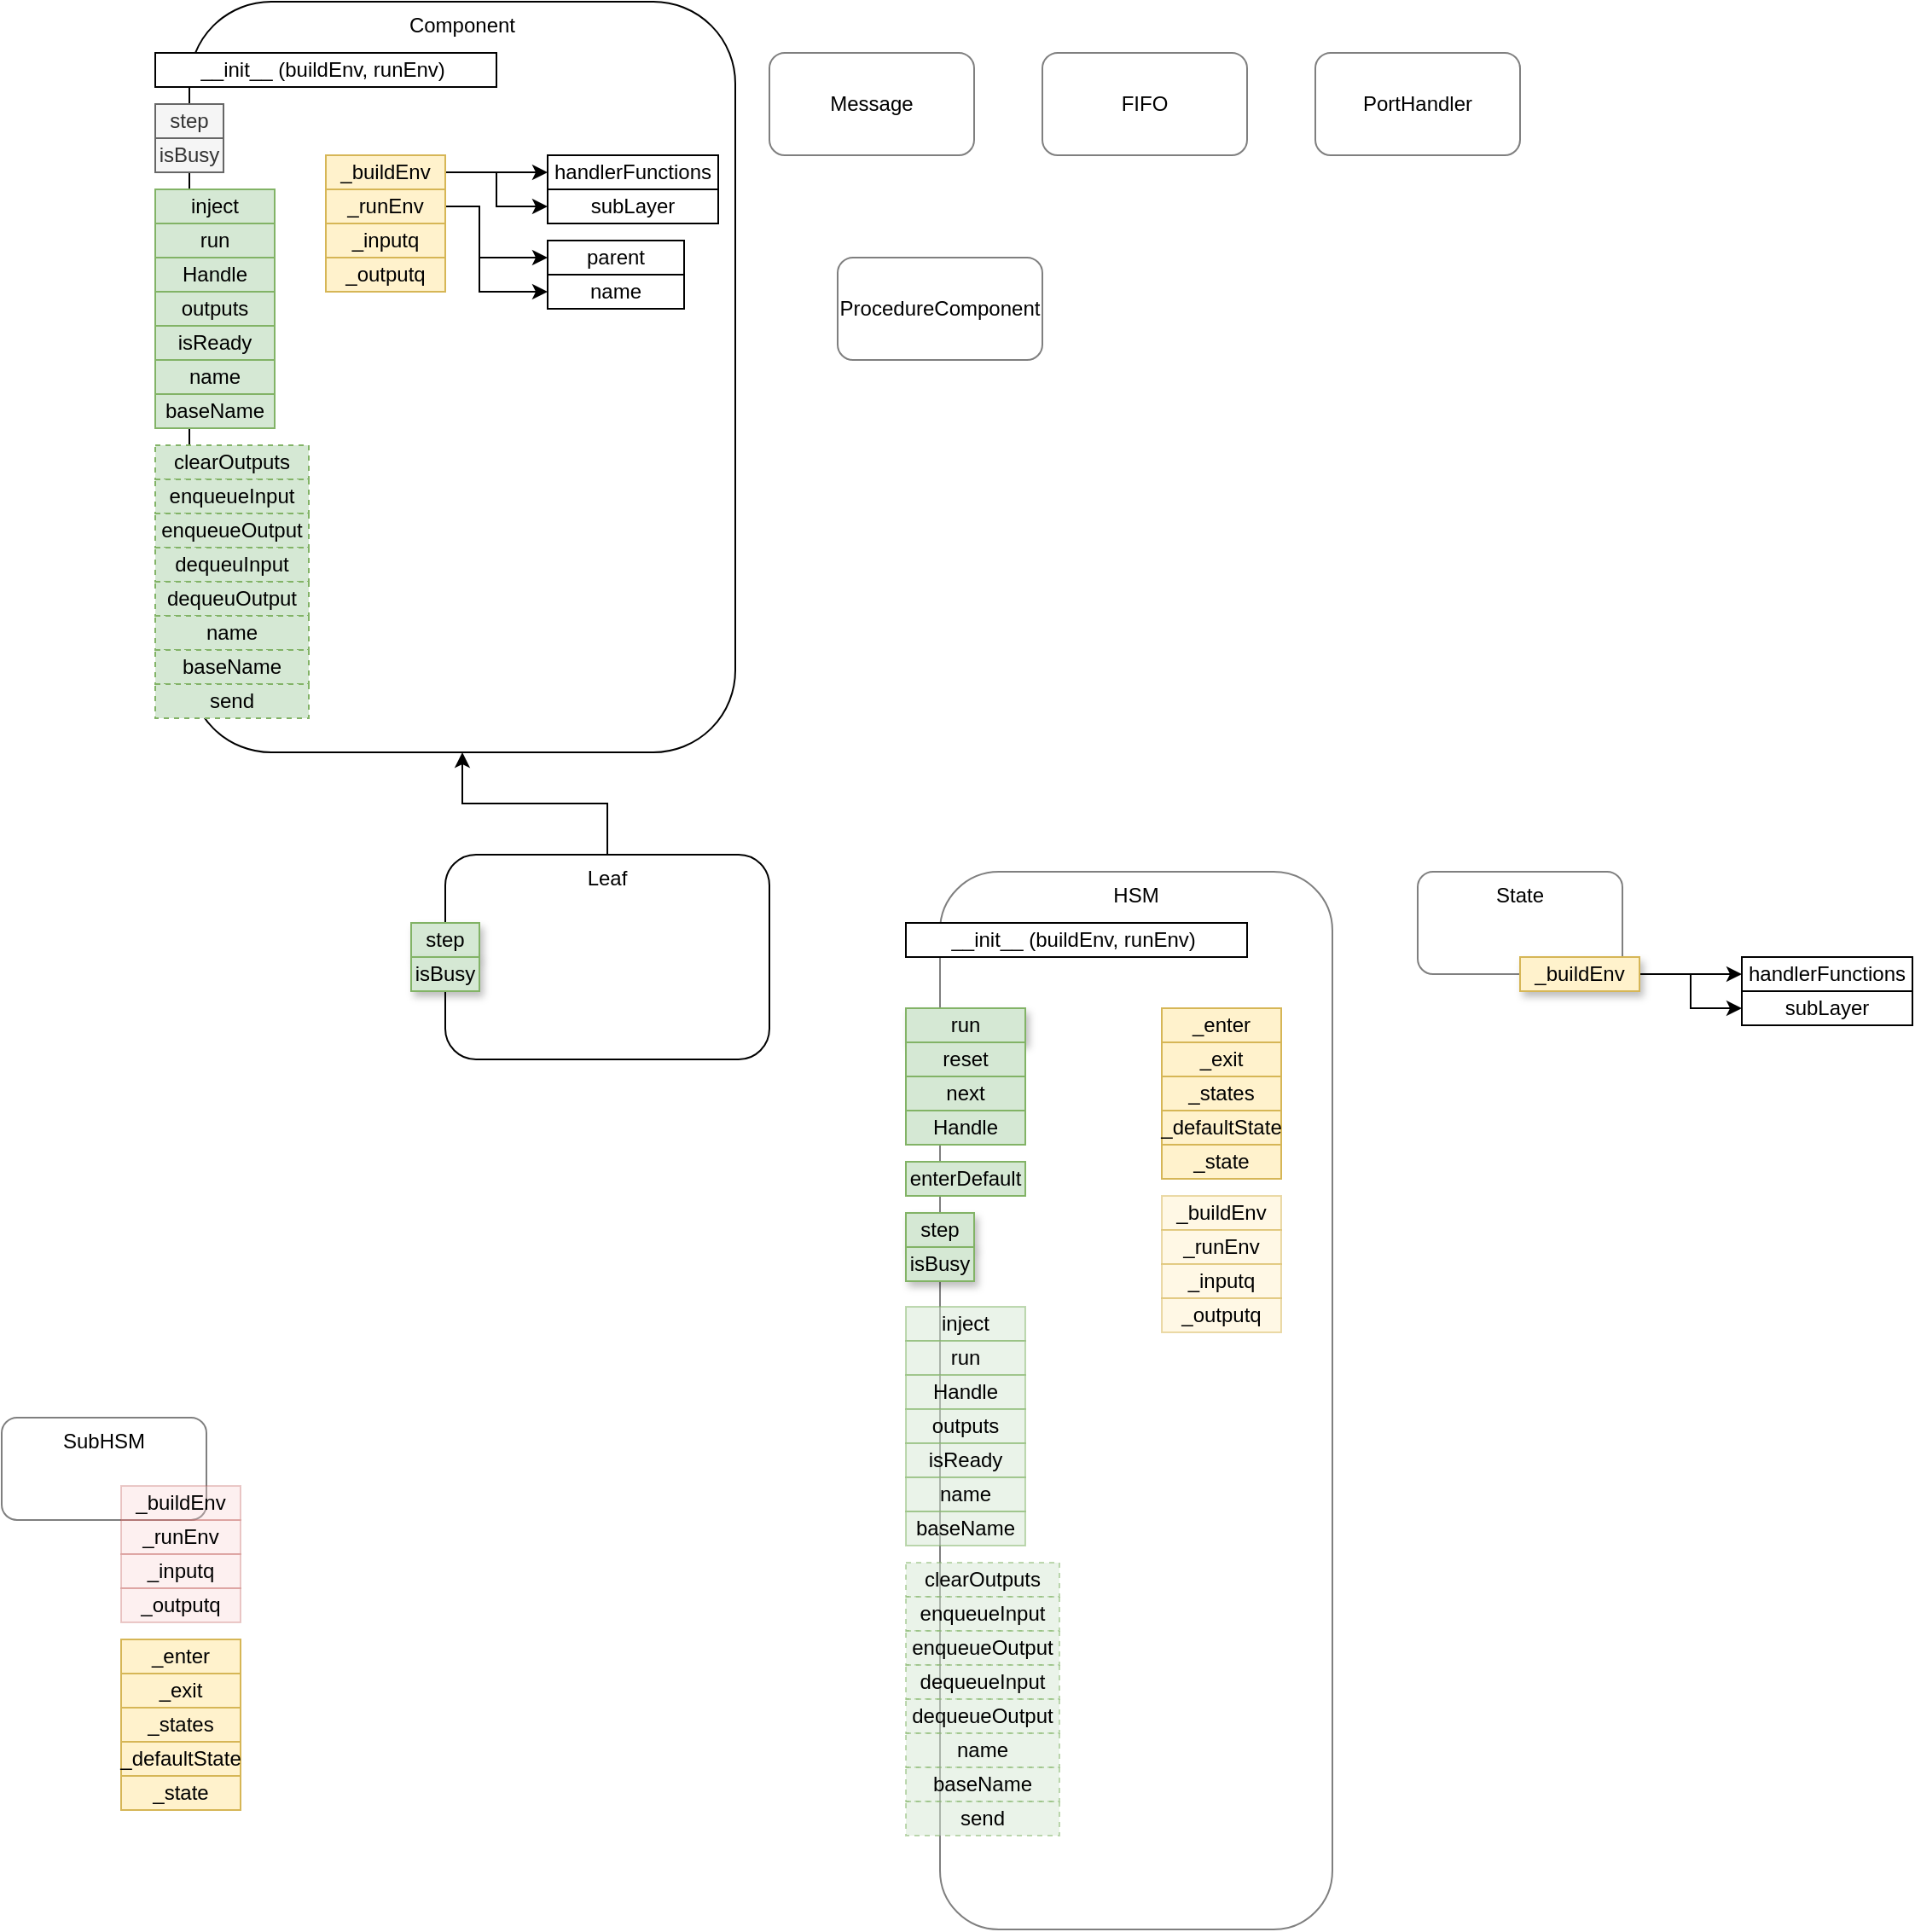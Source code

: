 <mxfile version="14.6.13" type="device"><diagram id="MFzJO0JOGNK-Ecs8H78u" name="Page-1"><mxGraphModel dx="897" dy="647" grid="1" gridSize="10" guides="1" tooltips="1" connect="1" arrows="1" fold="1" page="1" pageScale="1" pageWidth="1100" pageHeight="850" math="0" shadow="0"><root><mxCell id="0"/><mxCell id="1" parent="0"/><mxCell id="Otq8ZmJYzQrwE26EB41g-1" value="Component" style="rounded=1;whiteSpace=wrap;html=1;verticalAlign=top;" vertex="1" parent="1"><mxGeometry x="160" y="50" width="320" height="440" as="geometry"/></mxCell><mxCell id="Otq8ZmJYzQrwE26EB41g-2" value="step" style="rounded=0;whiteSpace=wrap;html=1;verticalAlign=middle;align=center;fillColor=#f5f5f5;strokeColor=#666666;fontColor=#333333;" vertex="1" parent="1"><mxGeometry x="140" y="110" width="40" height="20" as="geometry"/></mxCell><mxCell id="Otq8ZmJYzQrwE26EB41g-3" value="isBusy" style="rounded=0;whiteSpace=wrap;html=1;verticalAlign=middle;align=center;fillColor=#f5f5f5;strokeColor=#666666;fontColor=#333333;" vertex="1" parent="1"><mxGeometry x="140" y="130" width="40" height="20" as="geometry"/></mxCell><mxCell id="Otq8ZmJYzQrwE26EB41g-5" value="inject" style="rounded=0;whiteSpace=wrap;html=1;verticalAlign=middle;align=center;fillColor=#d5e8d4;strokeColor=#82b366;" vertex="1" parent="1"><mxGeometry x="140" y="160" width="70" height="20" as="geometry"/></mxCell><mxCell id="Otq8ZmJYzQrwE26EB41g-6" value="run" style="rounded=0;whiteSpace=wrap;html=1;verticalAlign=middle;align=center;fillColor=#d5e8d4;strokeColor=#82b366;" vertex="1" parent="1"><mxGeometry x="140" y="180" width="70" height="20" as="geometry"/></mxCell><mxCell id="Otq8ZmJYzQrwE26EB41g-7" value="Handle" style="rounded=0;whiteSpace=wrap;html=1;verticalAlign=middle;align=center;fillColor=#d5e8d4;strokeColor=#82b366;" vertex="1" parent="1"><mxGeometry x="140" y="200" width="70" height="20" as="geometry"/></mxCell><mxCell id="Otq8ZmJYzQrwE26EB41g-8" value="outputs" style="rounded=0;whiteSpace=wrap;html=1;verticalAlign=middle;align=center;fillColor=#d5e8d4;strokeColor=#82b366;" vertex="1" parent="1"><mxGeometry x="140" y="220" width="70" height="20" as="geometry"/></mxCell><mxCell id="Otq8ZmJYzQrwE26EB41g-9" value="isReady" style="rounded=0;whiteSpace=wrap;html=1;verticalAlign=middle;align=center;fillColor=#d5e8d4;strokeColor=#82b366;" vertex="1" parent="1"><mxGeometry x="140" y="240" width="70" height="20" as="geometry"/></mxCell><mxCell id="Otq8ZmJYzQrwE26EB41g-10" value="name" style="rounded=0;whiteSpace=wrap;html=1;verticalAlign=middle;align=center;fillColor=#d5e8d4;strokeColor=#82b366;" vertex="1" parent="1"><mxGeometry x="140" y="260" width="70" height="20" as="geometry"/></mxCell><mxCell id="Otq8ZmJYzQrwE26EB41g-11" value="baseName" style="rounded=0;whiteSpace=wrap;html=1;verticalAlign=middle;align=center;fillColor=#d5e8d4;strokeColor=#82b366;" vertex="1" parent="1"><mxGeometry x="140" y="280" width="70" height="20" as="geometry"/></mxCell><mxCell id="Otq8ZmJYzQrwE26EB41g-12" value="clearOutputs" style="rounded=0;whiteSpace=wrap;html=1;verticalAlign=middle;align=center;fillColor=#d5e8d4;strokeColor=#82b366;dashed=1;" vertex="1" parent="1"><mxGeometry x="140" y="310" width="90" height="20" as="geometry"/></mxCell><mxCell id="Otq8ZmJYzQrwE26EB41g-13" value="enqueueInput" style="rounded=0;whiteSpace=wrap;html=1;verticalAlign=middle;align=center;fillColor=#d5e8d4;strokeColor=#82b366;dashed=1;" vertex="1" parent="1"><mxGeometry x="140" y="330" width="90" height="20" as="geometry"/></mxCell><mxCell id="Otq8ZmJYzQrwE26EB41g-14" value="enqueueOutput" style="rounded=0;whiteSpace=wrap;html=1;verticalAlign=middle;align=center;fillColor=#d5e8d4;strokeColor=#82b366;dashed=1;" vertex="1" parent="1"><mxGeometry x="140" y="350" width="90" height="20" as="geometry"/></mxCell><mxCell id="Otq8ZmJYzQrwE26EB41g-15" value="dequeuInput" style="rounded=0;whiteSpace=wrap;html=1;verticalAlign=middle;align=center;fillColor=#d5e8d4;strokeColor=#82b366;dashed=1;" vertex="1" parent="1"><mxGeometry x="140" y="370" width="90" height="20" as="geometry"/></mxCell><mxCell id="Otq8ZmJYzQrwE26EB41g-16" value="dequeuOutput" style="rounded=0;whiteSpace=wrap;html=1;verticalAlign=middle;align=center;fillColor=#d5e8d4;strokeColor=#82b366;dashed=1;" vertex="1" parent="1"><mxGeometry x="140" y="390" width="90" height="20" as="geometry"/></mxCell><mxCell id="Otq8ZmJYzQrwE26EB41g-17" value="name" style="rounded=0;whiteSpace=wrap;html=1;verticalAlign=middle;align=center;fillColor=#d5e8d4;strokeColor=#82b366;dashed=1;" vertex="1" parent="1"><mxGeometry x="140" y="410" width="90" height="20" as="geometry"/></mxCell><mxCell id="Otq8ZmJYzQrwE26EB41g-18" value="baseName" style="rounded=0;whiteSpace=wrap;html=1;verticalAlign=middle;align=center;fillColor=#d5e8d4;strokeColor=#82b366;dashed=1;" vertex="1" parent="1"><mxGeometry x="140" y="430" width="90" height="20" as="geometry"/></mxCell><mxCell id="Otq8ZmJYzQrwE26EB41g-19" value="send" style="rounded=0;whiteSpace=wrap;html=1;verticalAlign=middle;align=center;fillColor=#d5e8d4;strokeColor=#82b366;dashed=1;" vertex="1" parent="1"><mxGeometry x="140" y="450" width="90" height="20" as="geometry"/></mxCell><mxCell id="Otq8ZmJYzQrwE26EB41g-41" style="edgeStyle=orthogonalEdgeStyle;rounded=0;orthogonalLoop=1;jettySize=auto;html=1;exitX=1;exitY=0.5;exitDx=0;exitDy=0;entryX=0;entryY=0.5;entryDx=0;entryDy=0;" edge="1" parent="1" source="Otq8ZmJYzQrwE26EB41g-20" target="Otq8ZmJYzQrwE26EB41g-38"><mxGeometry relative="1" as="geometry"/></mxCell><mxCell id="Otq8ZmJYzQrwE26EB41g-42" style="edgeStyle=orthogonalEdgeStyle;rounded=0;orthogonalLoop=1;jettySize=auto;html=1;exitX=1;exitY=0.5;exitDx=0;exitDy=0;entryX=0;entryY=0.5;entryDx=0;entryDy=0;" edge="1" parent="1" source="Otq8ZmJYzQrwE26EB41g-20" target="Otq8ZmJYzQrwE26EB41g-39"><mxGeometry relative="1" as="geometry"/></mxCell><mxCell id="Otq8ZmJYzQrwE26EB41g-20" value="_buildEnv" style="rounded=0;whiteSpace=wrap;html=1;verticalAlign=middle;align=center;fillColor=#fff2cc;strokeColor=#d6b656;" vertex="1" parent="1"><mxGeometry x="240" y="140" width="70" height="20" as="geometry"/></mxCell><mxCell id="Otq8ZmJYzQrwE26EB41g-46" style="edgeStyle=orthogonalEdgeStyle;rounded=0;orthogonalLoop=1;jettySize=auto;html=1;exitX=1;exitY=0.5;exitDx=0;exitDy=0;entryX=0;entryY=0.5;entryDx=0;entryDy=0;" edge="1" parent="1" source="Otq8ZmJYzQrwE26EB41g-21" target="Otq8ZmJYzQrwE26EB41g-43"><mxGeometry relative="1" as="geometry"><Array as="points"><mxPoint x="330" y="170"/><mxPoint x="330" y="200"/></Array></mxGeometry></mxCell><mxCell id="Otq8ZmJYzQrwE26EB41g-47" style="edgeStyle=orthogonalEdgeStyle;rounded=0;orthogonalLoop=1;jettySize=auto;html=1;exitX=1;exitY=0.5;exitDx=0;exitDy=0;entryX=0;entryY=0.5;entryDx=0;entryDy=0;" edge="1" parent="1" source="Otq8ZmJYzQrwE26EB41g-21" target="Otq8ZmJYzQrwE26EB41g-44"><mxGeometry relative="1" as="geometry"><Array as="points"><mxPoint x="330" y="170"/><mxPoint x="330" y="220"/></Array></mxGeometry></mxCell><mxCell id="Otq8ZmJYzQrwE26EB41g-21" value="_runEnv" style="rounded=0;whiteSpace=wrap;html=1;verticalAlign=middle;align=center;fillColor=#fff2cc;strokeColor=#d6b656;" vertex="1" parent="1"><mxGeometry x="240" y="160" width="70" height="20" as="geometry"/></mxCell><mxCell id="Otq8ZmJYzQrwE26EB41g-22" value="_inputq" style="rounded=0;whiteSpace=wrap;html=1;verticalAlign=middle;align=center;fillColor=#fff2cc;strokeColor=#d6b656;" vertex="1" parent="1"><mxGeometry x="240" y="180" width="70" height="20" as="geometry"/></mxCell><mxCell id="Otq8ZmJYzQrwE26EB41g-23" value="_outputq" style="rounded=0;whiteSpace=wrap;html=1;verticalAlign=middle;align=center;fillColor=#fff2cc;strokeColor=#d6b656;" vertex="1" parent="1"><mxGeometry x="240" y="200" width="70" height="20" as="geometry"/></mxCell><mxCell id="Otq8ZmJYzQrwE26EB41g-28" style="edgeStyle=orthogonalEdgeStyle;rounded=0;orthogonalLoop=1;jettySize=auto;html=1;exitX=0.5;exitY=0;exitDx=0;exitDy=0;entryX=0.5;entryY=1;entryDx=0;entryDy=0;" edge="1" parent="1" source="Otq8ZmJYzQrwE26EB41g-24" target="Otq8ZmJYzQrwE26EB41g-1"><mxGeometry relative="1" as="geometry"/></mxCell><mxCell id="Otq8ZmJYzQrwE26EB41g-24" value="Leaf" style="rounded=1;whiteSpace=wrap;html=1;verticalAlign=top;" vertex="1" parent="1"><mxGeometry x="310" y="550" width="190" height="120" as="geometry"/></mxCell><mxCell id="Otq8ZmJYzQrwE26EB41g-25" value="step" style="rounded=0;whiteSpace=wrap;html=1;verticalAlign=middle;align=center;fillColor=#d5e8d4;strokeColor=#82b366;shadow=1;" vertex="1" parent="1"><mxGeometry x="290" y="590" width="40" height="20" as="geometry"/></mxCell><mxCell id="Otq8ZmJYzQrwE26EB41g-26" value="isBusy" style="rounded=0;whiteSpace=wrap;html=1;verticalAlign=middle;align=center;fillColor=#d5e8d4;strokeColor=#82b366;shadow=1;" vertex="1" parent="1"><mxGeometry x="290" y="610" width="40" height="20" as="geometry"/></mxCell><mxCell id="Otq8ZmJYzQrwE26EB41g-29" value="Message" style="rounded=1;whiteSpace=wrap;html=1;opacity=50;align=center;" vertex="1" parent="1"><mxGeometry x="500" y="80" width="120" height="60" as="geometry"/></mxCell><mxCell id="Otq8ZmJYzQrwE26EB41g-30" value="FIFO" style="rounded=1;whiteSpace=wrap;html=1;opacity=50;align=center;" vertex="1" parent="1"><mxGeometry x="660" y="80" width="120" height="60" as="geometry"/></mxCell><mxCell id="Otq8ZmJYzQrwE26EB41g-31" value="PortHandler" style="rounded=1;whiteSpace=wrap;html=1;opacity=50;align=center;" vertex="1" parent="1"><mxGeometry x="820" y="80" width="120" height="60" as="geometry"/></mxCell><mxCell id="Otq8ZmJYzQrwE26EB41g-32" value="ProcedureComponent" style="rounded=1;whiteSpace=wrap;html=1;opacity=50;align=center;" vertex="1" parent="1"><mxGeometry x="540" y="200" width="120" height="60" as="geometry"/></mxCell><mxCell id="Otq8ZmJYzQrwE26EB41g-33" value="HSM" style="rounded=1;whiteSpace=wrap;html=1;opacity=50;align=center;verticalAlign=top;" vertex="1" parent="1"><mxGeometry x="600" y="560" width="230" height="620" as="geometry"/></mxCell><mxCell id="Otq8ZmJYzQrwE26EB41g-34" value="State" style="rounded=1;whiteSpace=wrap;html=1;opacity=50;align=center;verticalAlign=top;" vertex="1" parent="1"><mxGeometry x="880" y="560" width="120" height="60" as="geometry"/></mxCell><mxCell id="Otq8ZmJYzQrwE26EB41g-35" value="SubHSM" style="rounded=1;whiteSpace=wrap;html=1;opacity=50;align=center;verticalAlign=top;" vertex="1" parent="1"><mxGeometry x="50" y="880" width="120" height="60" as="geometry"/></mxCell><mxCell id="Otq8ZmJYzQrwE26EB41g-36" value="__init__ (buildEnv, runEnv)&amp;nbsp;&lt;span style=&quot;color: rgba(0 , 0 , 0 , 0) ; font-family: monospace ; font-size: 0px&quot;&gt;%3CmxGraphModel%3E%3Croot%3E%3CmxCell%20id%3D%220%22%2F%3E%3CmxCell%20id%3D%221%22%20parent%3D%220%22%2F%3E%3CmxCell%20id%3D%222%22%20value%3D%22step%22%20style%3D%22rounded%3D0%3BwhiteSpace%3Dwrap%3Bhtml%3D1%3BverticalAlign%3Dmiddle%3Balign%3Dcenter%3BfillColor%3D%23f5f5f5%3BstrokeColor%3D%23666666%3BfontColor%3D%23333333%3B%22%20vertex%3D%221%22%20parent%3D%221%22%3E%3CmxGeometry%20x%3D%22140%22%20y%3D%22110%22%20width%3D%2240%22%20height%3D%2220%22%20as%3D%22geometry%22%2F%3E%3C%2FmxCell%3E%3C%2Froot%3E%3C%2FmxGraphModel%3E ((&amp;nbsp;&lt;/span&gt;" style="rounded=0;whiteSpace=wrap;html=1;verticalAlign=middle;align=center;" vertex="1" parent="1"><mxGeometry x="140" y="80" width="200" height="20" as="geometry"/></mxCell><mxCell id="Otq8ZmJYzQrwE26EB41g-37" value="__init__ (buildEnv, runEnv)&amp;nbsp;&lt;span style=&quot;color: rgba(0 , 0 , 0 , 0) ; font-family: monospace ; font-size: 0px&quot;&gt;%3CmxGraphModel%3E%3Croot%3E%3CmxCell%20id%3D%220%22%2F%3E%3CmxCell%20id%3D%221%22%20parent%3D%220%22%2F%3E%3CmxCell%20id%3D%222%22%20value%3D%22step%22%20style%3D%22rounded%3D0%3BwhiteSpace%3Dwrap%3Bhtml%3D1%3BverticalAlign%3Dmiddle%3Balign%3Dcenter%3BfillColor%3D%23f5f5f5%3BstrokeColor%3D%23666666%3BfontColor%3D%23333333%3B%22%20vertex%3D%221%22%20parent%3D%221%22%3E%3CmxGeometry%20x%3D%22140%22%20y%3D%22110%22%20width%3D%2240%22%20height%3D%2220%22%20as%3D%22geometry%22%2F%3E%3C%2FmxCell%3E%3C%2Froot%3E%3C%2FmxGraphModel%3E ((&amp;nbsp;&lt;/span&gt;" style="rounded=0;whiteSpace=wrap;html=1;verticalAlign=middle;align=center;" vertex="1" parent="1"><mxGeometry x="580" y="590" width="200" height="20" as="geometry"/></mxCell><mxCell id="Otq8ZmJYzQrwE26EB41g-38" value="handlerFunctions" style="rounded=0;whiteSpace=wrap;html=1;verticalAlign=middle;align=center;" vertex="1" parent="1"><mxGeometry x="370" y="140" width="100" height="20" as="geometry"/></mxCell><mxCell id="Otq8ZmJYzQrwE26EB41g-39" value="subLayer" style="rounded=0;whiteSpace=wrap;html=1;verticalAlign=middle;align=center;" vertex="1" parent="1"><mxGeometry x="370" y="160" width="100" height="20" as="geometry"/></mxCell><mxCell id="Otq8ZmJYzQrwE26EB41g-43" value="parent" style="rounded=0;whiteSpace=wrap;html=1;verticalAlign=middle;align=center;" vertex="1" parent="1"><mxGeometry x="370" y="190" width="80" height="20" as="geometry"/></mxCell><mxCell id="Otq8ZmJYzQrwE26EB41g-44" value="name" style="rounded=0;whiteSpace=wrap;html=1;verticalAlign=middle;align=center;" vertex="1" parent="1"><mxGeometry x="370" y="210" width="80" height="20" as="geometry"/></mxCell><mxCell id="Otq8ZmJYzQrwE26EB41g-48" value="_states" style="rounded=0;whiteSpace=wrap;html=1;verticalAlign=middle;align=center;fillColor=#fff2cc;strokeColor=#d6b656;" vertex="1" parent="1"><mxGeometry x="730" y="680" width="70" height="20" as="geometry"/></mxCell><mxCell id="Otq8ZmJYzQrwE26EB41g-49" value="_defaultState" style="rounded=0;whiteSpace=wrap;html=1;verticalAlign=middle;align=center;fillColor=#fff2cc;strokeColor=#d6b656;" vertex="1" parent="1"><mxGeometry x="730" y="700" width="70" height="20" as="geometry"/></mxCell><mxCell id="Otq8ZmJYzQrwE26EB41g-50" value="_state" style="rounded=0;whiteSpace=wrap;html=1;verticalAlign=middle;align=center;fillColor=#fff2cc;strokeColor=#d6b656;" vertex="1" parent="1"><mxGeometry x="730" y="720" width="70" height="20" as="geometry"/></mxCell><mxCell id="Otq8ZmJYzQrwE26EB41g-51" value="_enter" style="rounded=0;whiteSpace=wrap;html=1;verticalAlign=middle;align=center;fillColor=#fff2cc;strokeColor=#d6b656;" vertex="1" parent="1"><mxGeometry x="730" y="640" width="70" height="20" as="geometry"/></mxCell><mxCell id="Otq8ZmJYzQrwE26EB41g-52" value="_exit" style="rounded=0;whiteSpace=wrap;html=1;verticalAlign=middle;align=center;fillColor=#fff2cc;strokeColor=#d6b656;" vertex="1" parent="1"><mxGeometry x="730" y="660" width="70" height="20" as="geometry"/></mxCell><mxCell id="Otq8ZmJYzQrwE26EB41g-53" value="run" style="rounded=0;whiteSpace=wrap;html=1;verticalAlign=middle;align=center;fillColor=#d5e8d4;strokeColor=#82b366;shadow=1;" vertex="1" parent="1"><mxGeometry x="580" y="640" width="70" height="20" as="geometry"/></mxCell><mxCell id="Otq8ZmJYzQrwE26EB41g-54" value="reset" style="rounded=0;whiteSpace=wrap;html=1;verticalAlign=middle;align=center;fillColor=#d5e8d4;strokeColor=#82b366;" vertex="1" parent="1"><mxGeometry x="580" y="660" width="70" height="20" as="geometry"/></mxCell><mxCell id="Otq8ZmJYzQrwE26EB41g-55" value="next" style="rounded=0;whiteSpace=wrap;html=1;verticalAlign=middle;align=center;fillColor=#d5e8d4;strokeColor=#82b366;" vertex="1" parent="1"><mxGeometry x="580" y="680" width="70" height="20" as="geometry"/></mxCell><mxCell id="Otq8ZmJYzQrwE26EB41g-57" value="Handle" style="rounded=0;whiteSpace=wrap;html=1;verticalAlign=middle;align=center;fillColor=#d5e8d4;strokeColor=#82b366;" vertex="1" parent="1"><mxGeometry x="580" y="700" width="70" height="20" as="geometry"/></mxCell><mxCell id="Otq8ZmJYzQrwE26EB41g-58" value="enterDefault" style="rounded=0;whiteSpace=wrap;html=1;verticalAlign=middle;align=center;fillColor=#d5e8d4;strokeColor=#82b366;" vertex="1" parent="1"><mxGeometry x="580" y="730" width="70" height="20" as="geometry"/></mxCell><mxCell id="Otq8ZmJYzQrwE26EB41g-59" value="step" style="rounded=0;whiteSpace=wrap;html=1;verticalAlign=middle;align=center;fillColor=#d5e8d4;strokeColor=#82b366;shadow=1;" vertex="1" parent="1"><mxGeometry x="580" y="760" width="40" height="20" as="geometry"/></mxCell><mxCell id="Otq8ZmJYzQrwE26EB41g-60" value="isBusy" style="rounded=0;whiteSpace=wrap;html=1;verticalAlign=middle;align=center;fillColor=#d5e8d4;strokeColor=#82b366;shadow=1;" vertex="1" parent="1"><mxGeometry x="580" y="780" width="40" height="20" as="geometry"/></mxCell><mxCell id="Otq8ZmJYzQrwE26EB41g-61" style="edgeStyle=orthogonalEdgeStyle;rounded=0;orthogonalLoop=1;jettySize=auto;html=1;exitX=1;exitY=0.5;exitDx=0;exitDy=0;entryX=0;entryY=0.5;entryDx=0;entryDy=0;" edge="1" parent="1" source="Otq8ZmJYzQrwE26EB41g-63" target="Otq8ZmJYzQrwE26EB41g-64"><mxGeometry relative="1" as="geometry"/></mxCell><mxCell id="Otq8ZmJYzQrwE26EB41g-62" style="edgeStyle=orthogonalEdgeStyle;rounded=0;orthogonalLoop=1;jettySize=auto;html=1;exitX=1;exitY=0.5;exitDx=0;exitDy=0;entryX=0;entryY=0.5;entryDx=0;entryDy=0;" edge="1" parent="1" source="Otq8ZmJYzQrwE26EB41g-63" target="Otq8ZmJYzQrwE26EB41g-65"><mxGeometry relative="1" as="geometry"/></mxCell><mxCell id="Otq8ZmJYzQrwE26EB41g-63" value="_buildEnv" style="rounded=0;whiteSpace=wrap;html=1;verticalAlign=middle;align=center;fillColor=#fff2cc;strokeColor=#d6b656;shadow=1;" vertex="1" parent="1"><mxGeometry x="940" y="610" width="70" height="20" as="geometry"/></mxCell><mxCell id="Otq8ZmJYzQrwE26EB41g-64" value="handlerFunctions" style="rounded=0;whiteSpace=wrap;html=1;verticalAlign=middle;align=center;" vertex="1" parent="1"><mxGeometry x="1070" y="610" width="100" height="20" as="geometry"/></mxCell><mxCell id="Otq8ZmJYzQrwE26EB41g-65" value="subLayer" style="rounded=0;whiteSpace=wrap;html=1;verticalAlign=middle;align=center;" vertex="1" parent="1"><mxGeometry x="1070" y="630" width="100" height="20" as="geometry"/></mxCell><mxCell id="Otq8ZmJYzQrwE26EB41g-66" value="_runEnv" style="rounded=0;whiteSpace=wrap;html=1;verticalAlign=middle;align=center;fillColor=#f8cecc;strokeColor=#b85450;opacity=30;" vertex="1" parent="1"><mxGeometry x="120" y="940" width="70" height="20" as="geometry"/></mxCell><mxCell id="Otq8ZmJYzQrwE26EB41g-67" value="_inputq" style="rounded=0;whiteSpace=wrap;html=1;verticalAlign=middle;align=center;fillColor=#f8cecc;strokeColor=#b85450;opacity=30;" vertex="1" parent="1"><mxGeometry x="120" y="960" width="70" height="20" as="geometry"/></mxCell><mxCell id="Otq8ZmJYzQrwE26EB41g-68" value="_outputq" style="rounded=0;whiteSpace=wrap;html=1;verticalAlign=middle;align=center;fillColor=#f8cecc;strokeColor=#b85450;opacity=30;" vertex="1" parent="1"><mxGeometry x="120" y="980" width="70" height="20" as="geometry"/></mxCell><mxCell id="Otq8ZmJYzQrwE26EB41g-69" value="_buildEnv" style="rounded=0;whiteSpace=wrap;html=1;verticalAlign=middle;align=center;fillColor=#f8cecc;strokeColor=#b85450;opacity=30;" vertex="1" parent="1"><mxGeometry x="120" y="920" width="70" height="20" as="geometry"/></mxCell><mxCell id="Otq8ZmJYzQrwE26EB41g-70" value="_states" style="rounded=0;whiteSpace=wrap;html=1;verticalAlign=middle;align=center;fillColor=#fff2cc;strokeColor=#d6b656;" vertex="1" parent="1"><mxGeometry x="120" y="1050" width="70" height="20" as="geometry"/></mxCell><mxCell id="Otq8ZmJYzQrwE26EB41g-71" value="_defaultState" style="rounded=0;whiteSpace=wrap;html=1;verticalAlign=middle;align=center;fillColor=#fff2cc;strokeColor=#d6b656;" vertex="1" parent="1"><mxGeometry x="120" y="1070" width="70" height="20" as="geometry"/></mxCell><mxCell id="Otq8ZmJYzQrwE26EB41g-72" value="_state" style="rounded=0;whiteSpace=wrap;html=1;verticalAlign=middle;align=center;fillColor=#fff2cc;strokeColor=#d6b656;" vertex="1" parent="1"><mxGeometry x="120" y="1090" width="70" height="20" as="geometry"/></mxCell><mxCell id="Otq8ZmJYzQrwE26EB41g-73" value="_enter" style="rounded=0;whiteSpace=wrap;html=1;verticalAlign=middle;align=center;fillColor=#fff2cc;strokeColor=#d6b656;" vertex="1" parent="1"><mxGeometry x="120" y="1010" width="70" height="20" as="geometry"/></mxCell><mxCell id="Otq8ZmJYzQrwE26EB41g-74" value="_exit" style="rounded=0;whiteSpace=wrap;html=1;verticalAlign=middle;align=center;fillColor=#fff2cc;strokeColor=#d6b656;" vertex="1" parent="1"><mxGeometry x="120" y="1030" width="70" height="20" as="geometry"/></mxCell><mxCell id="Otq8ZmJYzQrwE26EB41g-75" value="inject" style="rounded=0;whiteSpace=wrap;html=1;verticalAlign=middle;align=center;fillColor=#d5e8d4;strokeColor=#82b366;opacity=50;" vertex="1" parent="1"><mxGeometry x="580" y="815" width="70" height="20" as="geometry"/></mxCell><mxCell id="Otq8ZmJYzQrwE26EB41g-76" value="run" style="rounded=0;whiteSpace=wrap;html=1;verticalAlign=middle;align=center;fillColor=#d5e8d4;strokeColor=#82b366;opacity=50;" vertex="1" parent="1"><mxGeometry x="580" y="835" width="70" height="20" as="geometry"/></mxCell><mxCell id="Otq8ZmJYzQrwE26EB41g-77" value="Handle" style="rounded=0;whiteSpace=wrap;html=1;verticalAlign=middle;align=center;fillColor=#d5e8d4;strokeColor=#82b366;opacity=50;" vertex="1" parent="1"><mxGeometry x="580" y="855" width="70" height="20" as="geometry"/></mxCell><mxCell id="Otq8ZmJYzQrwE26EB41g-78" value="outputs" style="rounded=0;whiteSpace=wrap;html=1;verticalAlign=middle;align=center;fillColor=#d5e8d4;strokeColor=#82b366;opacity=50;" vertex="1" parent="1"><mxGeometry x="580" y="875" width="70" height="20" as="geometry"/></mxCell><mxCell id="Otq8ZmJYzQrwE26EB41g-79" value="isReady" style="rounded=0;whiteSpace=wrap;html=1;verticalAlign=middle;align=center;fillColor=#d5e8d4;strokeColor=#82b366;opacity=50;" vertex="1" parent="1"><mxGeometry x="580" y="895" width="70" height="20" as="geometry"/></mxCell><mxCell id="Otq8ZmJYzQrwE26EB41g-80" value="name" style="rounded=0;whiteSpace=wrap;html=1;verticalAlign=middle;align=center;fillColor=#d5e8d4;strokeColor=#82b366;opacity=50;" vertex="1" parent="1"><mxGeometry x="580" y="915" width="70" height="20" as="geometry"/></mxCell><mxCell id="Otq8ZmJYzQrwE26EB41g-81" value="baseName" style="rounded=0;whiteSpace=wrap;html=1;verticalAlign=middle;align=center;fillColor=#d5e8d4;strokeColor=#82b366;opacity=50;" vertex="1" parent="1"><mxGeometry x="580" y="935" width="70" height="20" as="geometry"/></mxCell><mxCell id="Otq8ZmJYzQrwE26EB41g-82" value="clearOutputs" style="rounded=0;whiteSpace=wrap;html=1;verticalAlign=middle;align=center;fillColor=#d5e8d4;strokeColor=#82b366;dashed=1;opacity=50;" vertex="1" parent="1"><mxGeometry x="580" y="965" width="90" height="20" as="geometry"/></mxCell><mxCell id="Otq8ZmJYzQrwE26EB41g-83" value="enqueueInput" style="rounded=0;whiteSpace=wrap;html=1;verticalAlign=middle;align=center;fillColor=#d5e8d4;strokeColor=#82b366;dashed=1;opacity=50;" vertex="1" parent="1"><mxGeometry x="580" y="985" width="90" height="20" as="geometry"/></mxCell><mxCell id="Otq8ZmJYzQrwE26EB41g-84" value="enqueueOutput" style="rounded=0;whiteSpace=wrap;html=1;verticalAlign=middle;align=center;fillColor=#d5e8d4;strokeColor=#82b366;dashed=1;opacity=50;" vertex="1" parent="1"><mxGeometry x="580" y="1005" width="90" height="20" as="geometry"/></mxCell><mxCell id="Otq8ZmJYzQrwE26EB41g-85" value="dequeueInput" style="rounded=0;whiteSpace=wrap;html=1;verticalAlign=middle;align=center;fillColor=#d5e8d4;strokeColor=#82b366;dashed=1;opacity=50;" vertex="1" parent="1"><mxGeometry x="580" y="1025" width="90" height="20" as="geometry"/></mxCell><mxCell id="Otq8ZmJYzQrwE26EB41g-86" value="dequeueOutput" style="rounded=0;whiteSpace=wrap;html=1;verticalAlign=middle;align=center;fillColor=#d5e8d4;strokeColor=#82b366;dashed=1;opacity=50;" vertex="1" parent="1"><mxGeometry x="580" y="1045" width="90" height="20" as="geometry"/></mxCell><mxCell id="Otq8ZmJYzQrwE26EB41g-87" value="name" style="rounded=0;whiteSpace=wrap;html=1;verticalAlign=middle;align=center;fillColor=#d5e8d4;strokeColor=#82b366;dashed=1;opacity=50;" vertex="1" parent="1"><mxGeometry x="580" y="1065" width="90" height="20" as="geometry"/></mxCell><mxCell id="Otq8ZmJYzQrwE26EB41g-88" value="baseName" style="rounded=0;whiteSpace=wrap;html=1;verticalAlign=middle;align=center;fillColor=#d5e8d4;strokeColor=#82b366;dashed=1;opacity=50;" vertex="1" parent="1"><mxGeometry x="580" y="1085" width="90" height="20" as="geometry"/></mxCell><mxCell id="Otq8ZmJYzQrwE26EB41g-89" value="send" style="rounded=0;whiteSpace=wrap;html=1;verticalAlign=middle;align=center;fillColor=#d5e8d4;strokeColor=#82b366;dashed=1;opacity=50;" vertex="1" parent="1"><mxGeometry x="580" y="1105" width="90" height="20" as="geometry"/></mxCell><mxCell id="Otq8ZmJYzQrwE26EB41g-90" value="_buildEnv" style="rounded=0;whiteSpace=wrap;html=1;verticalAlign=middle;align=center;fillColor=#fff2cc;strokeColor=#d6b656;opacity=50;" vertex="1" parent="1"><mxGeometry x="730" y="750" width="70" height="20" as="geometry"/></mxCell><mxCell id="Otq8ZmJYzQrwE26EB41g-91" value="_runEnv" style="rounded=0;whiteSpace=wrap;html=1;verticalAlign=middle;align=center;fillColor=#fff2cc;strokeColor=#d6b656;opacity=50;" vertex="1" parent="1"><mxGeometry x="730" y="770" width="70" height="20" as="geometry"/></mxCell><mxCell id="Otq8ZmJYzQrwE26EB41g-92" value="_inputq" style="rounded=0;whiteSpace=wrap;html=1;verticalAlign=middle;align=center;fillColor=#fff2cc;strokeColor=#d6b656;opacity=50;" vertex="1" parent="1"><mxGeometry x="730" y="790" width="70" height="20" as="geometry"/></mxCell><mxCell id="Otq8ZmJYzQrwE26EB41g-93" value="_outputq" style="rounded=0;whiteSpace=wrap;html=1;verticalAlign=middle;align=center;fillColor=#fff2cc;strokeColor=#d6b656;opacity=50;" vertex="1" parent="1"><mxGeometry x="730" y="810" width="70" height="20" as="geometry"/></mxCell></root></mxGraphModel></diagram></mxfile>